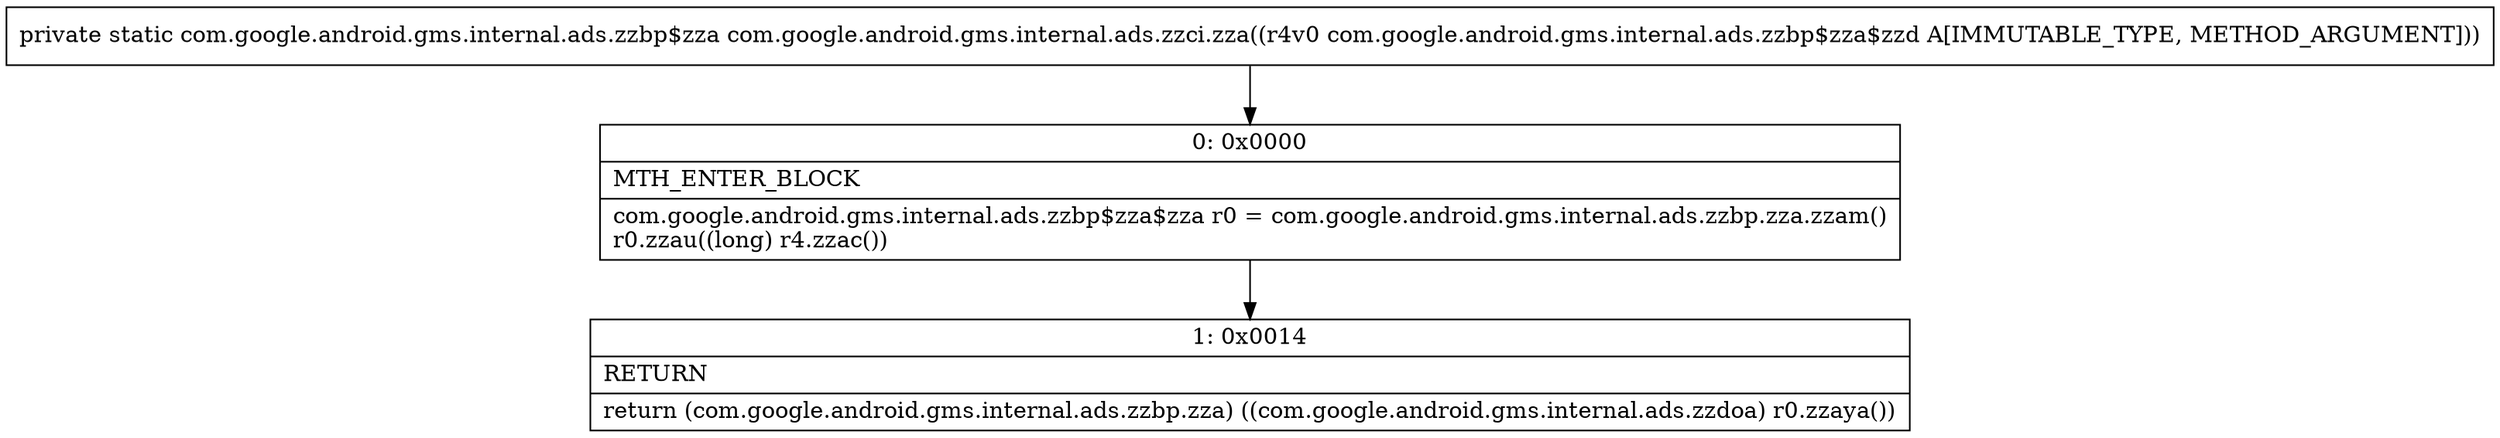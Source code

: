 digraph "CFG forcom.google.android.gms.internal.ads.zzci.zza(Lcom\/google\/android\/gms\/internal\/ads\/zzbp$zza$zzd;)Lcom\/google\/android\/gms\/internal\/ads\/zzbp$zza;" {
Node_0 [shape=record,label="{0\:\ 0x0000|MTH_ENTER_BLOCK\l|com.google.android.gms.internal.ads.zzbp$zza$zza r0 = com.google.android.gms.internal.ads.zzbp.zza.zzam()\lr0.zzau((long) r4.zzac())\l}"];
Node_1 [shape=record,label="{1\:\ 0x0014|RETURN\l|return (com.google.android.gms.internal.ads.zzbp.zza) ((com.google.android.gms.internal.ads.zzdoa) r0.zzaya())\l}"];
MethodNode[shape=record,label="{private static com.google.android.gms.internal.ads.zzbp$zza com.google.android.gms.internal.ads.zzci.zza((r4v0 com.google.android.gms.internal.ads.zzbp$zza$zzd A[IMMUTABLE_TYPE, METHOD_ARGUMENT])) }"];
MethodNode -> Node_0;
Node_0 -> Node_1;
}

